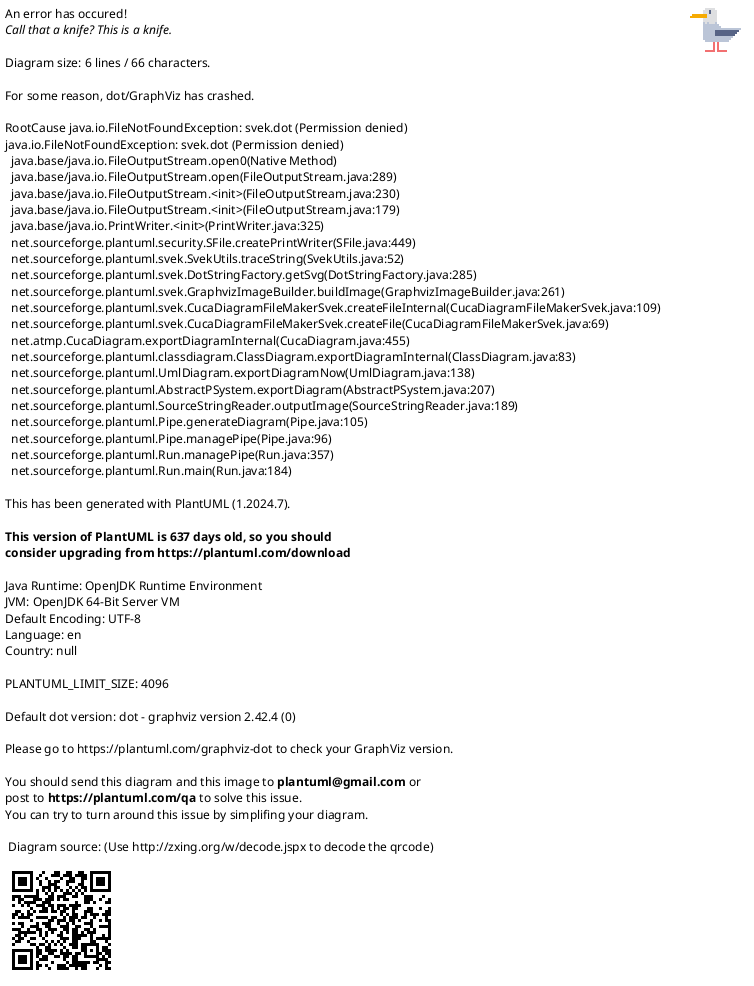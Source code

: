 {
  "sha1": "d9vn3g6zn99krthe12cgqiwssdj14g5",
  "insertion": {
    "when": "2024-06-01T09:03:02.713Z",
    "user": "plantuml@gmail.com"
  }
}
@startuml
!pragma svek_trace on
rectangle Rect {
A -> B
}
@enduml
